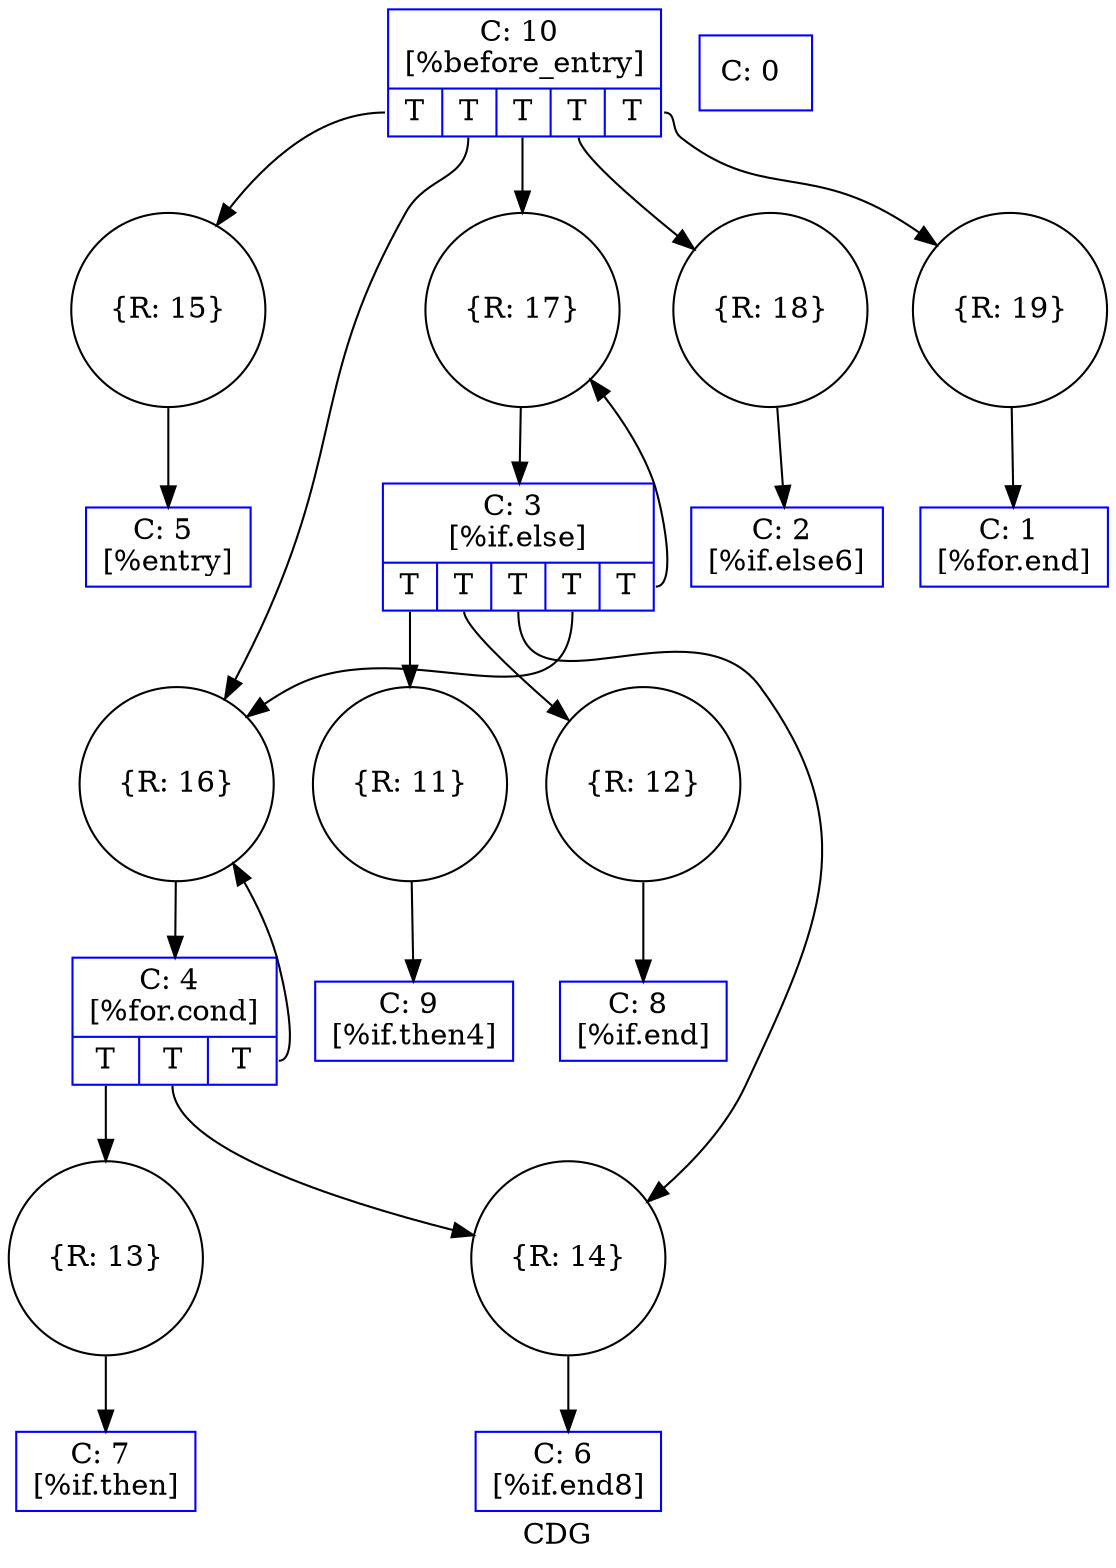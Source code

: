 digraph "CDG" {
	label="CDG";

	Node0xec2e40 [shape=record,shape=circle,label="{R: 19}"];
	Node0xec2e40 -> Node0xeaa060;
	Node0xec2d10 [shape=record,shape=circle,label="{R: 18}"];
	Node0xec2d10 -> Node0xeaf6c0;
	Node0xec2be0 [shape=record,shape=circle,label="{R: 17}"];
	Node0xec2be0 -> Node0xeaf7a0;
	Node0xec2ab0 [shape=record,shape=circle,label="{R: 16}"];
	Node0xec2ab0 -> Node0xeaf880;
	Node0xec2980 [shape=record,shape=circle,label="{R: 15}"];
	Node0xec2980 -> Node0xeaf960;
	Node0xec2850 [shape=record,shape=circle,label="{R: 14}"];
	Node0xec2850 -> Node0xeafa40;
	Node0xec2780 [shape=record,shape=circle,label="{R: 13}"];
	Node0xec2780 -> Node0xeafb20;
	Node0xea9fe0 [shape=record,color=blue,label="{C: 0 \n}"];
	Node0xeaa060 [shape=record,color=blue,label="{C: 1 \n[%for.end]\n}"];
	Node0xeaf6c0 [shape=record,color=blue,label="{C: 2 \n[%if.else6]\n}"];
	Node0xeaf7a0 [shape=record,color=blue,label="{C: 3 \n[%if.else]\n|{<s0>T|<s1>T|<s2>T|<s3>T|<s4>T}}"];
	Node0xeaf7a0:s0 -> Node0xeb1cb0[collor=blue];
	Node0xeaf7a0:s1 -> Node0xec26e0[collor=blue];
	Node0xeaf7a0:s2 -> Node0xec2850[collor=blue];
	Node0xeaf7a0:s3 -> Node0xec2ab0[collor=blue];
	Node0xeaf7a0:s4 -> Node0xec2be0[collor=blue];
	Node0xeaf880 [shape=record,color=blue,label="{C: 4 \n[%for.cond]\n|{<s0>T|<s1>T|<s2>T}}"];
	Node0xeaf880:s0 -> Node0xec2780[collor=blue];
	Node0xeaf880:s1 -> Node0xec2850[collor=blue];
	Node0xeaf880:s2 -> Node0xec2ab0[collor=blue];
	Node0xeaf960 [shape=record,color=blue,label="{C: 5 \n[%entry]\n}"];
	Node0xeafa40 [shape=record,color=blue,label="{C: 6 \n[%if.end8]\n}"];
	Node0xeafb20 [shape=record,color=blue,label="{C: 7 \n[%if.then]\n}"];
	Node0xeafc00 [shape=record,color=blue,label="{C: 8 \n[%if.end]\n}"];
	Node0xeafce0 [shape=record,color=blue,label="{C: 9 \n[%if.then4]\n}"];
	Node0xeafdc0 [shape=record,color=blue,label="{C: 10 \n[%before_entry]\n|{<s0>T|<s1>T|<s2>T|<s3>T|<s4>T}}"];
	Node0xeafdc0:s0 -> Node0xec2980[collor=blue];
	Node0xeafdc0:s1 -> Node0xec2ab0[collor=blue];
	Node0xeafdc0:s2 -> Node0xec2be0[collor=blue];
	Node0xeafdc0:s3 -> Node0xec2d10[collor=blue];
	Node0xeafdc0:s4 -> Node0xec2e40[collor=blue];
	Node0xeb1cb0 [shape=record,shape=circle,label="{R: 11}"];
	Node0xeb1cb0 -> Node0xeafce0;
	Node0xec26e0 [shape=record,shape=circle,label="{R: 12}"];
	Node0xec26e0 -> Node0xeafc00;
}
